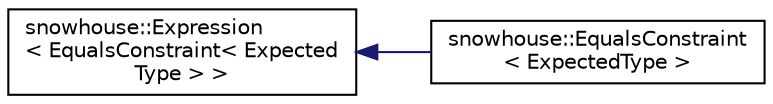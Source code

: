 digraph "Graphical Class Hierarchy"
{
 // INTERACTIVE_SVG=YES
  edge [fontname="Helvetica",fontsize="10",labelfontname="Helvetica",labelfontsize="10"];
  node [fontname="Helvetica",fontsize="10",shape=record];
  rankdir="LR";
  Node0 [label="snowhouse::Expression\l\< EqualsConstraint\< Expected\lType \> \>",height=0.2,width=0.4,color="black", fillcolor="white", style="filled",URL="$structsnowhouse_1_1Expression.html"];
  Node0 -> Node1 [dir="back",color="midnightblue",fontsize="10",style="solid",fontname="Helvetica"];
  Node1 [label="snowhouse::EqualsConstraint\l\< ExpectedType \>",height=0.2,width=0.4,color="black", fillcolor="white", style="filled",URL="$structsnowhouse_1_1EqualsConstraint.html"];
}
